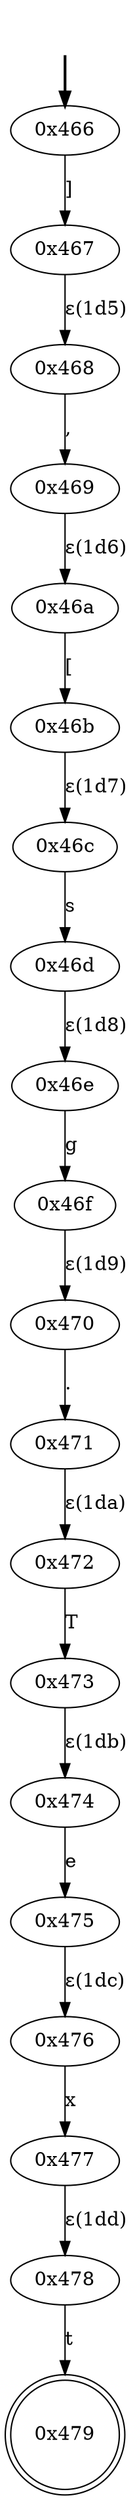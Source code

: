 digraph {
	fake [style=invisible]
	"0x466" [root=true]
	"0x467"
	"0x468"
	"0x469"
	"0x46a"
	"0x46b"
	"0x46c"
	"0x46d"
	"0x46e"
	"0x46f"
	"0x470"
	"0x471"
	"0x472"
	"0x473"
	"0x474"
	"0x475"
	"0x476"
	"0x477"
	"0x478"
	"0x479" [shape=doublecircle]
	fake -> "0x466" [style=bold]
	"0x466" -> "0x467" [label="]"]
	"0x468" -> "0x469" [label=","]
	"0x467" -> "0x468" [label="ε(1d5)"]
	"0x46a" -> "0x46b" [label="["]
	"0x469" -> "0x46a" [label="ε(1d6)"]
	"0x46c" -> "0x46d" [label=s]
	"0x46b" -> "0x46c" [label="ε(1d7)"]
	"0x46e" -> "0x46f" [label=g]
	"0x46d" -> "0x46e" [label="ε(1d8)"]
	"0x470" -> "0x471" [label="."]
	"0x46f" -> "0x470" [label="ε(1d9)"]
	"0x472" -> "0x473" [label=T]
	"0x471" -> "0x472" [label="ε(1da)"]
	"0x474" -> "0x475" [label=e]
	"0x473" -> "0x474" [label="ε(1db)"]
	"0x476" -> "0x477" [label=x]
	"0x475" -> "0x476" [label="ε(1dc)"]
	"0x478" -> "0x479" [label=t]
	"0x477" -> "0x478" [label="ε(1dd)"]
}
